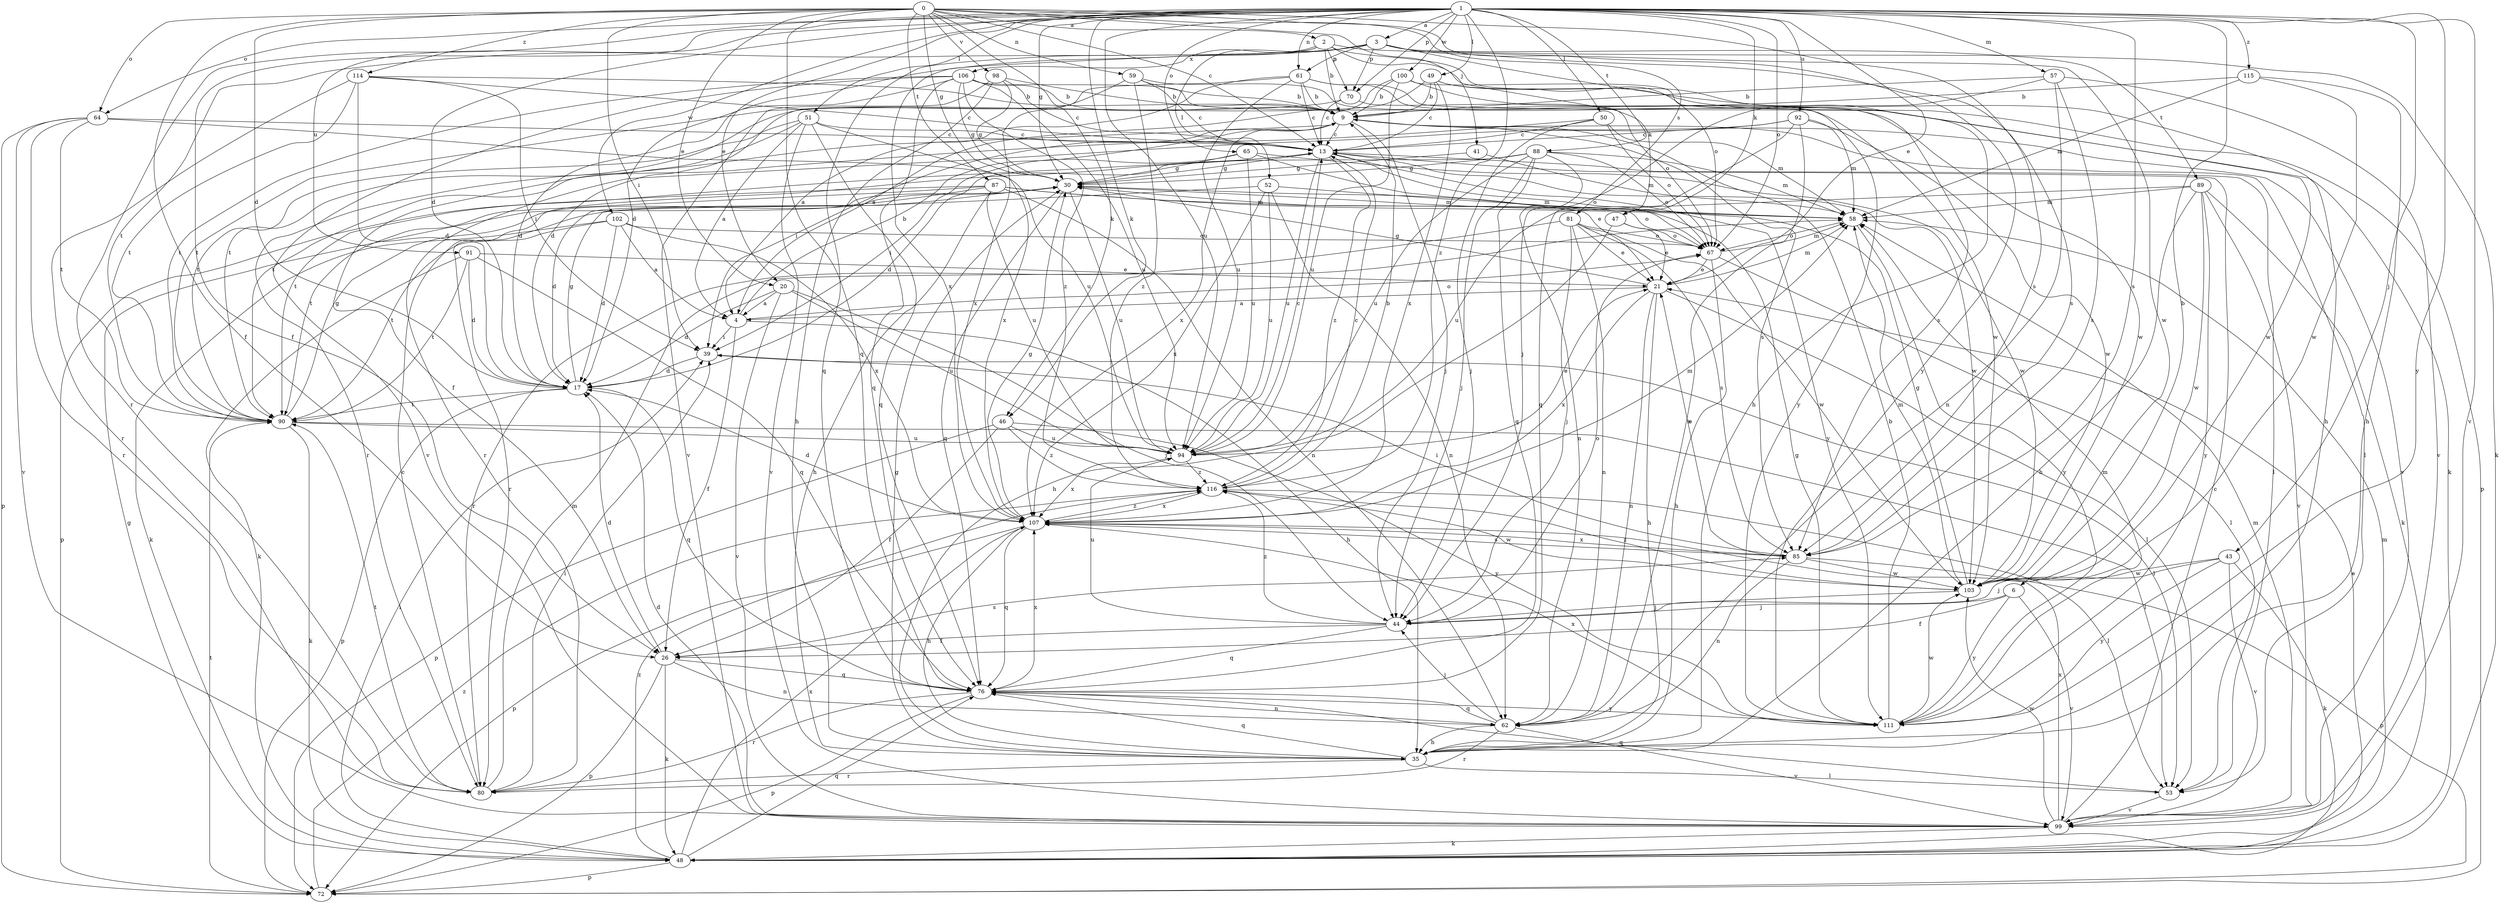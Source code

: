 strict digraph  {
0;
1;
2;
3;
4;
6;
9;
13;
17;
20;
21;
26;
30;
35;
39;
41;
43;
44;
46;
47;
48;
49;
50;
51;
52;
53;
57;
58;
59;
61;
62;
64;
65;
67;
70;
72;
76;
80;
81;
85;
87;
88;
89;
90;
91;
92;
94;
98;
99;
100;
102;
103;
106;
107;
111;
114;
115;
116;
0 -> 2  [label=a];
0 -> 13  [label=c];
0 -> 17  [label=d];
0 -> 20  [label=e];
0 -> 26  [label=f];
0 -> 30  [label=g];
0 -> 39  [label=i];
0 -> 41  [label=j];
0 -> 46  [label=k];
0 -> 59  [label=n];
0 -> 64  [label=o];
0 -> 76  [label=q];
0 -> 81  [label=s];
0 -> 85  [label=s];
0 -> 87  [label=t];
0 -> 98  [label=v];
0 -> 111  [label=y];
0 -> 114  [label=z];
1 -> 3  [label=a];
1 -> 6  [label=b];
1 -> 17  [label=d];
1 -> 20  [label=e];
1 -> 21  [label=e];
1 -> 26  [label=f];
1 -> 30  [label=g];
1 -> 43  [label=j];
1 -> 46  [label=k];
1 -> 47  [label=k];
1 -> 49  [label=l];
1 -> 50  [label=l];
1 -> 51  [label=l];
1 -> 57  [label=m];
1 -> 61  [label=n];
1 -> 64  [label=o];
1 -> 65  [label=o];
1 -> 67  [label=o];
1 -> 70  [label=p];
1 -> 80  [label=r];
1 -> 85  [label=s];
1 -> 88  [label=t];
1 -> 91  [label=u];
1 -> 92  [label=u];
1 -> 94  [label=u];
1 -> 99  [label=v];
1 -> 100  [label=w];
1 -> 102  [label=w];
1 -> 111  [label=y];
1 -> 115  [label=z];
1 -> 116  [label=z];
2 -> 9  [label=b];
2 -> 47  [label=k];
2 -> 67  [label=o];
2 -> 70  [label=p];
2 -> 76  [label=q];
2 -> 103  [label=w];
2 -> 106  [label=x];
2 -> 107  [label=x];
3 -> 17  [label=d];
3 -> 35  [label=h];
3 -> 48  [label=k];
3 -> 52  [label=l];
3 -> 61  [label=n];
3 -> 70  [label=p];
3 -> 85  [label=s];
3 -> 89  [label=t];
3 -> 90  [label=t];
4 -> 9  [label=b];
4 -> 26  [label=f];
4 -> 35  [label=h];
4 -> 39  [label=i];
4 -> 67  [label=o];
6 -> 26  [label=f];
6 -> 44  [label=j];
6 -> 99  [label=v];
6 -> 111  [label=y];
9 -> 13  [label=c];
9 -> 39  [label=i];
9 -> 44  [label=j];
9 -> 53  [label=l];
9 -> 80  [label=r];
9 -> 85  [label=s];
9 -> 99  [label=v];
9 -> 107  [label=x];
13 -> 30  [label=g];
13 -> 53  [label=l];
13 -> 67  [label=o];
13 -> 90  [label=t];
13 -> 94  [label=u];
13 -> 103  [label=w];
13 -> 111  [label=y];
13 -> 116  [label=z];
17 -> 30  [label=g];
17 -> 72  [label=p];
17 -> 76  [label=q];
17 -> 90  [label=t];
20 -> 4  [label=a];
20 -> 17  [label=d];
20 -> 44  [label=j];
20 -> 94  [label=u];
20 -> 99  [label=v];
21 -> 4  [label=a];
21 -> 30  [label=g];
21 -> 35  [label=h];
21 -> 53  [label=l];
21 -> 58  [label=m];
21 -> 62  [label=n];
21 -> 107  [label=x];
26 -> 17  [label=d];
26 -> 48  [label=k];
26 -> 62  [label=n];
26 -> 72  [label=p];
26 -> 76  [label=q];
26 -> 85  [label=s];
30 -> 58  [label=m];
30 -> 76  [label=q];
30 -> 94  [label=u];
35 -> 30  [label=g];
35 -> 53  [label=l];
35 -> 76  [label=q];
35 -> 80  [label=r];
39 -> 17  [label=d];
39 -> 53  [label=l];
41 -> 30  [label=g];
41 -> 58  [label=m];
43 -> 44  [label=j];
43 -> 48  [label=k];
43 -> 99  [label=v];
43 -> 103  [label=w];
43 -> 111  [label=y];
44 -> 26  [label=f];
44 -> 67  [label=o];
44 -> 76  [label=q];
44 -> 94  [label=u];
44 -> 116  [label=z];
46 -> 26  [label=f];
46 -> 72  [label=p];
46 -> 94  [label=u];
46 -> 111  [label=y];
46 -> 116  [label=z];
47 -> 21  [label=e];
47 -> 35  [label=h];
47 -> 67  [label=o];
48 -> 21  [label=e];
48 -> 30  [label=g];
48 -> 39  [label=i];
48 -> 58  [label=m];
48 -> 72  [label=p];
48 -> 76  [label=q];
48 -> 107  [label=x];
48 -> 116  [label=z];
49 -> 9  [label=b];
49 -> 13  [label=c];
49 -> 35  [label=h];
49 -> 90  [label=t];
49 -> 103  [label=w];
49 -> 107  [label=x];
50 -> 13  [label=c];
50 -> 44  [label=j];
50 -> 58  [label=m];
50 -> 67  [label=o];
50 -> 90  [label=t];
51 -> 4  [label=a];
51 -> 13  [label=c];
51 -> 26  [label=f];
51 -> 76  [label=q];
51 -> 90  [label=t];
51 -> 99  [label=v];
51 -> 107  [label=x];
52 -> 58  [label=m];
52 -> 62  [label=n];
52 -> 80  [label=r];
52 -> 94  [label=u];
52 -> 107  [label=x];
53 -> 76  [label=q];
53 -> 99  [label=v];
57 -> 9  [label=b];
57 -> 44  [label=j];
57 -> 62  [label=n];
57 -> 85  [label=s];
57 -> 99  [label=v];
58 -> 67  [label=o];
58 -> 111  [label=y];
59 -> 9  [label=b];
59 -> 13  [label=c];
59 -> 107  [label=x];
59 -> 111  [label=y];
59 -> 116  [label=z];
61 -> 4  [label=a];
61 -> 9  [label=b];
61 -> 13  [label=c];
61 -> 17  [label=d];
61 -> 48  [label=k];
61 -> 94  [label=u];
61 -> 103  [label=w];
62 -> 35  [label=h];
62 -> 44  [label=j];
62 -> 76  [label=q];
62 -> 80  [label=r];
62 -> 99  [label=v];
64 -> 13  [label=c];
64 -> 72  [label=p];
64 -> 80  [label=r];
64 -> 90  [label=t];
64 -> 94  [label=u];
64 -> 99  [label=v];
65 -> 21  [label=e];
65 -> 30  [label=g];
65 -> 39  [label=i];
65 -> 94  [label=u];
65 -> 103  [label=w];
67 -> 21  [label=e];
67 -> 35  [label=h];
67 -> 53  [label=l];
67 -> 58  [label=m];
70 -> 13  [label=c];
70 -> 67  [label=o];
70 -> 90  [label=t];
72 -> 90  [label=t];
72 -> 116  [label=z];
76 -> 62  [label=n];
76 -> 72  [label=p];
76 -> 80  [label=r];
76 -> 107  [label=x];
76 -> 111  [label=y];
80 -> 13  [label=c];
80 -> 39  [label=i];
80 -> 58  [label=m];
80 -> 90  [label=t];
81 -> 21  [label=e];
81 -> 44  [label=j];
81 -> 62  [label=n];
81 -> 67  [label=o];
81 -> 80  [label=r];
81 -> 85  [label=s];
81 -> 103  [label=w];
85 -> 21  [label=e];
85 -> 39  [label=i];
85 -> 62  [label=n];
85 -> 72  [label=p];
85 -> 103  [label=w];
85 -> 107  [label=x];
87 -> 17  [label=d];
87 -> 35  [label=h];
87 -> 58  [label=m];
87 -> 62  [label=n];
87 -> 67  [label=o];
87 -> 72  [label=p];
87 -> 90  [label=t];
87 -> 94  [label=u];
88 -> 17  [label=d];
88 -> 30  [label=g];
88 -> 44  [label=j];
88 -> 58  [label=m];
88 -> 62  [label=n];
88 -> 67  [label=o];
88 -> 76  [label=q];
88 -> 94  [label=u];
89 -> 35  [label=h];
89 -> 48  [label=k];
89 -> 58  [label=m];
89 -> 94  [label=u];
89 -> 99  [label=v];
89 -> 103  [label=w];
89 -> 111  [label=y];
90 -> 30  [label=g];
90 -> 48  [label=k];
90 -> 53  [label=l];
90 -> 94  [label=u];
91 -> 17  [label=d];
91 -> 21  [label=e];
91 -> 48  [label=k];
91 -> 76  [label=q];
91 -> 90  [label=t];
92 -> 13  [label=c];
92 -> 58  [label=m];
92 -> 62  [label=n];
92 -> 76  [label=q];
92 -> 80  [label=r];
92 -> 103  [label=w];
94 -> 13  [label=c];
94 -> 21  [label=e];
94 -> 107  [label=x];
94 -> 116  [label=z];
98 -> 9  [label=b];
98 -> 13  [label=c];
98 -> 30  [label=g];
98 -> 35  [label=h];
98 -> 99  [label=v];
99 -> 13  [label=c];
99 -> 17  [label=d];
99 -> 48  [label=k];
99 -> 58  [label=m];
99 -> 103  [label=w];
99 -> 107  [label=x];
100 -> 4  [label=a];
100 -> 9  [label=b];
100 -> 72  [label=p];
100 -> 85  [label=s];
100 -> 94  [label=u];
102 -> 4  [label=a];
102 -> 17  [label=d];
102 -> 48  [label=k];
102 -> 67  [label=o];
102 -> 90  [label=t];
102 -> 107  [label=x];
103 -> 30  [label=g];
103 -> 44  [label=j];
103 -> 58  [label=m];
103 -> 116  [label=z];
106 -> 9  [label=b];
106 -> 17  [label=d];
106 -> 30  [label=g];
106 -> 76  [label=q];
106 -> 90  [label=t];
106 -> 94  [label=u];
106 -> 99  [label=v];
106 -> 103  [label=w];
106 -> 116  [label=z];
107 -> 17  [label=d];
107 -> 30  [label=g];
107 -> 35  [label=h];
107 -> 58  [label=m];
107 -> 72  [label=p];
107 -> 76  [label=q];
107 -> 85  [label=s];
107 -> 116  [label=z];
111 -> 9  [label=b];
111 -> 30  [label=g];
111 -> 58  [label=m];
111 -> 103  [label=w];
111 -> 107  [label=x];
114 -> 9  [label=b];
114 -> 13  [label=c];
114 -> 17  [label=d];
114 -> 39  [label=i];
114 -> 80  [label=r];
114 -> 90  [label=t];
115 -> 9  [label=b];
115 -> 35  [label=h];
115 -> 58  [label=m];
115 -> 103  [label=w];
116 -> 9  [label=b];
116 -> 13  [label=c];
116 -> 53  [label=l];
116 -> 103  [label=w];
116 -> 107  [label=x];
}
